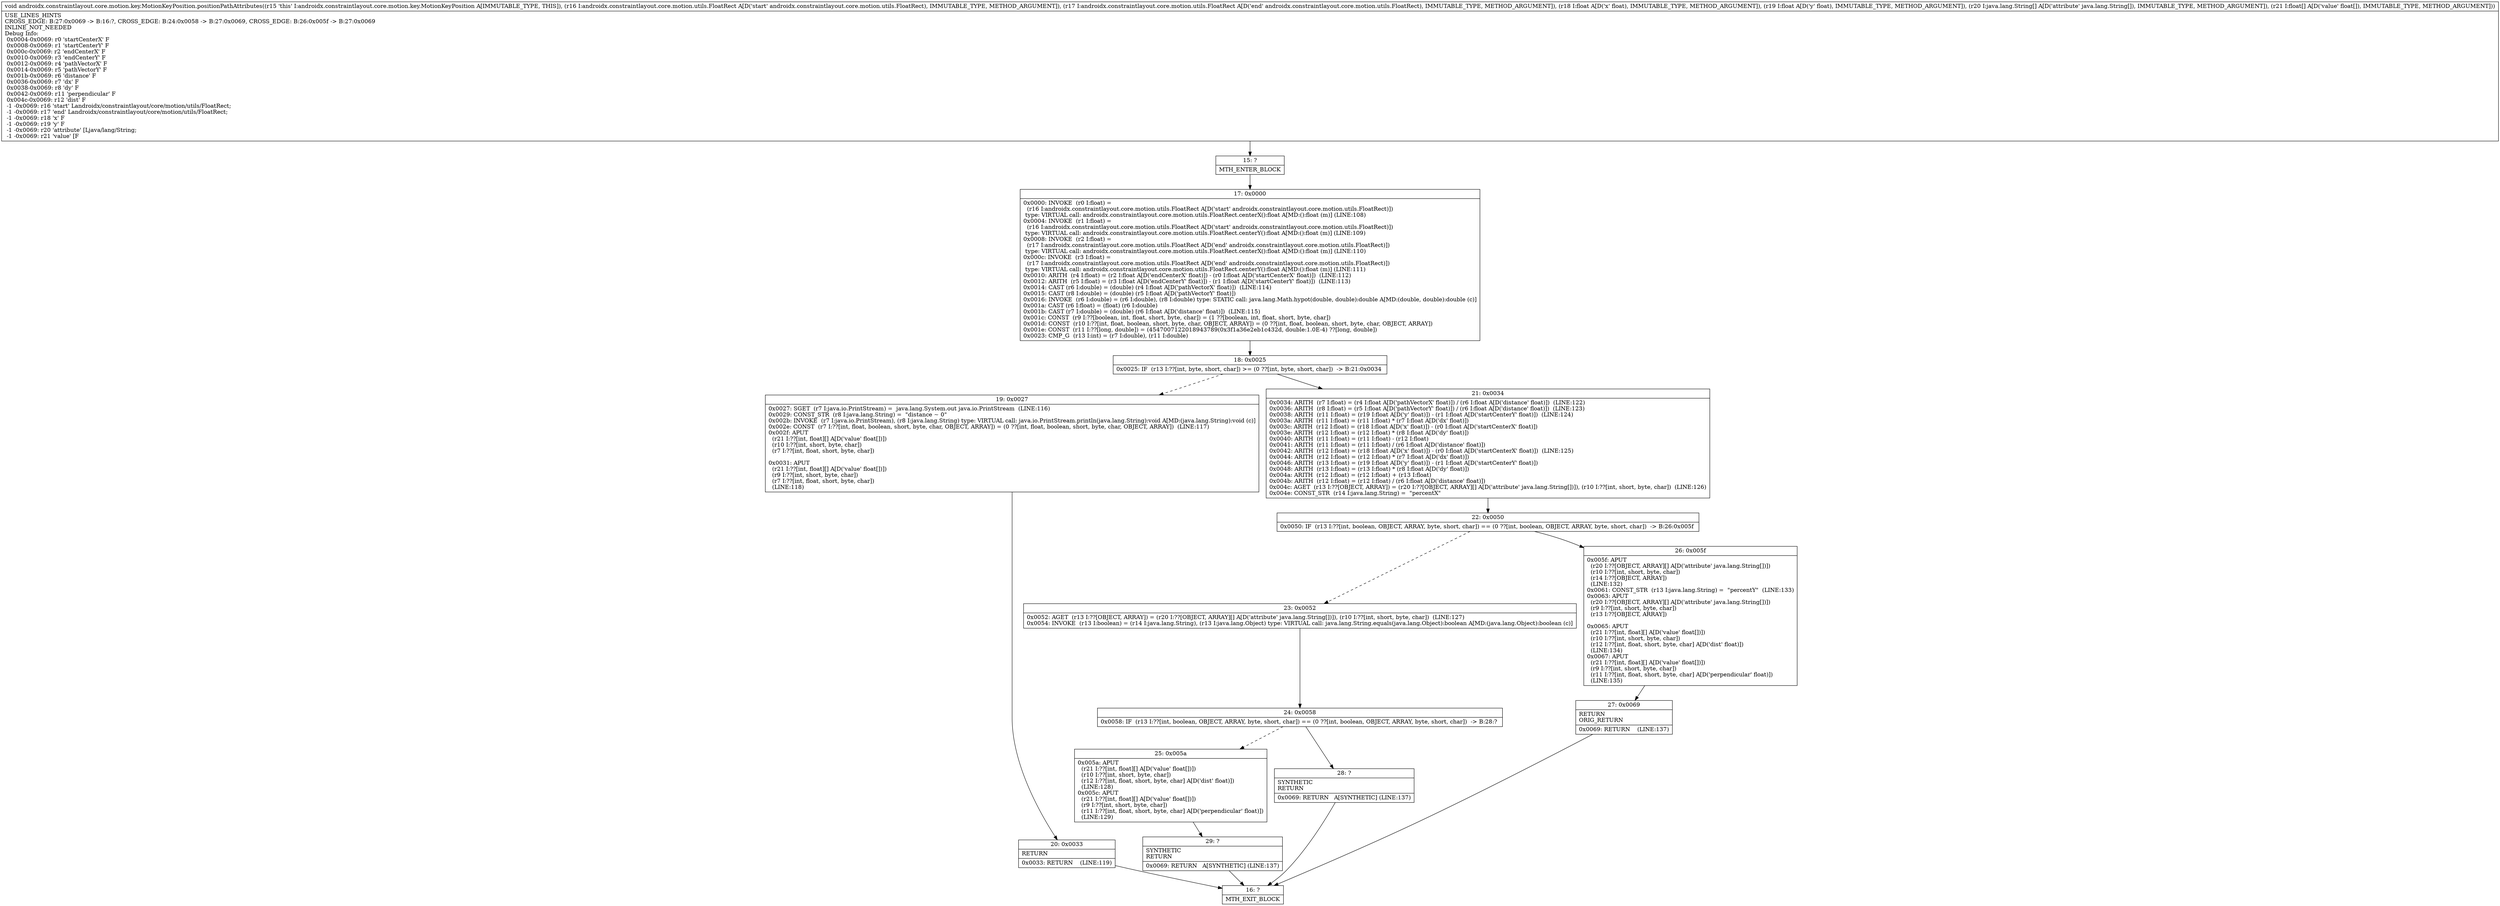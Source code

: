 digraph "CFG forandroidx.constraintlayout.core.motion.key.MotionKeyPosition.positionPathAttributes(Landroidx\/constraintlayout\/core\/motion\/utils\/FloatRect;Landroidx\/constraintlayout\/core\/motion\/utils\/FloatRect;FF[Ljava\/lang\/String;[F)V" {
Node_15 [shape=record,label="{15\:\ ?|MTH_ENTER_BLOCK\l}"];
Node_17 [shape=record,label="{17\:\ 0x0000|0x0000: INVOKE  (r0 I:float) = \l  (r16 I:androidx.constraintlayout.core.motion.utils.FloatRect A[D('start' androidx.constraintlayout.core.motion.utils.FloatRect)])\l type: VIRTUAL call: androidx.constraintlayout.core.motion.utils.FloatRect.centerX():float A[MD:():float (m)] (LINE:108)\l0x0004: INVOKE  (r1 I:float) = \l  (r16 I:androidx.constraintlayout.core.motion.utils.FloatRect A[D('start' androidx.constraintlayout.core.motion.utils.FloatRect)])\l type: VIRTUAL call: androidx.constraintlayout.core.motion.utils.FloatRect.centerY():float A[MD:():float (m)] (LINE:109)\l0x0008: INVOKE  (r2 I:float) = \l  (r17 I:androidx.constraintlayout.core.motion.utils.FloatRect A[D('end' androidx.constraintlayout.core.motion.utils.FloatRect)])\l type: VIRTUAL call: androidx.constraintlayout.core.motion.utils.FloatRect.centerX():float A[MD:():float (m)] (LINE:110)\l0x000c: INVOKE  (r3 I:float) = \l  (r17 I:androidx.constraintlayout.core.motion.utils.FloatRect A[D('end' androidx.constraintlayout.core.motion.utils.FloatRect)])\l type: VIRTUAL call: androidx.constraintlayout.core.motion.utils.FloatRect.centerY():float A[MD:():float (m)] (LINE:111)\l0x0010: ARITH  (r4 I:float) = (r2 I:float A[D('endCenterX' float)]) \- (r0 I:float A[D('startCenterX' float)])  (LINE:112)\l0x0012: ARITH  (r5 I:float) = (r3 I:float A[D('endCenterY' float)]) \- (r1 I:float A[D('startCenterY' float)])  (LINE:113)\l0x0014: CAST (r6 I:double) = (double) (r4 I:float A[D('pathVectorX' float)])  (LINE:114)\l0x0015: CAST (r8 I:double) = (double) (r5 I:float A[D('pathVectorY' float)]) \l0x0016: INVOKE  (r6 I:double) = (r6 I:double), (r8 I:double) type: STATIC call: java.lang.Math.hypot(double, double):double A[MD:(double, double):double (c)]\l0x001a: CAST (r6 I:float) = (float) (r6 I:double) \l0x001b: CAST (r7 I:double) = (double) (r6 I:float A[D('distance' float)])  (LINE:115)\l0x001c: CONST  (r9 I:??[boolean, int, float, short, byte, char]) = (1 ??[boolean, int, float, short, byte, char]) \l0x001d: CONST  (r10 I:??[int, float, boolean, short, byte, char, OBJECT, ARRAY]) = (0 ??[int, float, boolean, short, byte, char, OBJECT, ARRAY]) \l0x001e: CONST  (r11 I:??[long, double]) = (4547007122018943789(0x3f1a36e2eb1c432d, double:1.0E\-4) ??[long, double]) \l0x0023: CMP_G  (r13 I:int) = (r7 I:double), (r11 I:double) \l}"];
Node_18 [shape=record,label="{18\:\ 0x0025|0x0025: IF  (r13 I:??[int, byte, short, char]) \>= (0 ??[int, byte, short, char])  \-\> B:21:0x0034 \l}"];
Node_19 [shape=record,label="{19\:\ 0x0027|0x0027: SGET  (r7 I:java.io.PrintStream) =  java.lang.System.out java.io.PrintStream  (LINE:116)\l0x0029: CONST_STR  (r8 I:java.lang.String) =  \"distance ~ 0\" \l0x002b: INVOKE  (r7 I:java.io.PrintStream), (r8 I:java.lang.String) type: VIRTUAL call: java.io.PrintStream.println(java.lang.String):void A[MD:(java.lang.String):void (c)]\l0x002e: CONST  (r7 I:??[int, float, boolean, short, byte, char, OBJECT, ARRAY]) = (0 ??[int, float, boolean, short, byte, char, OBJECT, ARRAY])  (LINE:117)\l0x002f: APUT  \l  (r21 I:??[int, float][] A[D('value' float[])])\l  (r10 I:??[int, short, byte, char])\l  (r7 I:??[int, float, short, byte, char])\l \l0x0031: APUT  \l  (r21 I:??[int, float][] A[D('value' float[])])\l  (r9 I:??[int, short, byte, char])\l  (r7 I:??[int, float, short, byte, char])\l  (LINE:118)\l}"];
Node_20 [shape=record,label="{20\:\ 0x0033|RETURN\l|0x0033: RETURN    (LINE:119)\l}"];
Node_16 [shape=record,label="{16\:\ ?|MTH_EXIT_BLOCK\l}"];
Node_21 [shape=record,label="{21\:\ 0x0034|0x0034: ARITH  (r7 I:float) = (r4 I:float A[D('pathVectorX' float)]) \/ (r6 I:float A[D('distance' float)])  (LINE:122)\l0x0036: ARITH  (r8 I:float) = (r5 I:float A[D('pathVectorY' float)]) \/ (r6 I:float A[D('distance' float)])  (LINE:123)\l0x0038: ARITH  (r11 I:float) = (r19 I:float A[D('y' float)]) \- (r1 I:float A[D('startCenterY' float)])  (LINE:124)\l0x003a: ARITH  (r11 I:float) = (r11 I:float) * (r7 I:float A[D('dx' float)]) \l0x003c: ARITH  (r12 I:float) = (r18 I:float A[D('x' float)]) \- (r0 I:float A[D('startCenterX' float)]) \l0x003e: ARITH  (r12 I:float) = (r12 I:float) * (r8 I:float A[D('dy' float)]) \l0x0040: ARITH  (r11 I:float) = (r11 I:float) \- (r12 I:float) \l0x0041: ARITH  (r11 I:float) = (r11 I:float) \/ (r6 I:float A[D('distance' float)]) \l0x0042: ARITH  (r12 I:float) = (r18 I:float A[D('x' float)]) \- (r0 I:float A[D('startCenterX' float)])  (LINE:125)\l0x0044: ARITH  (r12 I:float) = (r12 I:float) * (r7 I:float A[D('dx' float)]) \l0x0046: ARITH  (r13 I:float) = (r19 I:float A[D('y' float)]) \- (r1 I:float A[D('startCenterY' float)]) \l0x0048: ARITH  (r13 I:float) = (r13 I:float) * (r8 I:float A[D('dy' float)]) \l0x004a: ARITH  (r12 I:float) = (r12 I:float) + (r13 I:float) \l0x004b: ARITH  (r12 I:float) = (r12 I:float) \/ (r6 I:float A[D('distance' float)]) \l0x004c: AGET  (r13 I:??[OBJECT, ARRAY]) = (r20 I:??[OBJECT, ARRAY][] A[D('attribute' java.lang.String[])]), (r10 I:??[int, short, byte, char])  (LINE:126)\l0x004e: CONST_STR  (r14 I:java.lang.String) =  \"percentX\" \l}"];
Node_22 [shape=record,label="{22\:\ 0x0050|0x0050: IF  (r13 I:??[int, boolean, OBJECT, ARRAY, byte, short, char]) == (0 ??[int, boolean, OBJECT, ARRAY, byte, short, char])  \-\> B:26:0x005f \l}"];
Node_23 [shape=record,label="{23\:\ 0x0052|0x0052: AGET  (r13 I:??[OBJECT, ARRAY]) = (r20 I:??[OBJECT, ARRAY][] A[D('attribute' java.lang.String[])]), (r10 I:??[int, short, byte, char])  (LINE:127)\l0x0054: INVOKE  (r13 I:boolean) = (r14 I:java.lang.String), (r13 I:java.lang.Object) type: VIRTUAL call: java.lang.String.equals(java.lang.Object):boolean A[MD:(java.lang.Object):boolean (c)]\l}"];
Node_24 [shape=record,label="{24\:\ 0x0058|0x0058: IF  (r13 I:??[int, boolean, OBJECT, ARRAY, byte, short, char]) == (0 ??[int, boolean, OBJECT, ARRAY, byte, short, char])  \-\> B:28:? \l}"];
Node_25 [shape=record,label="{25\:\ 0x005a|0x005a: APUT  \l  (r21 I:??[int, float][] A[D('value' float[])])\l  (r10 I:??[int, short, byte, char])\l  (r12 I:??[int, float, short, byte, char] A[D('dist' float)])\l  (LINE:128)\l0x005c: APUT  \l  (r21 I:??[int, float][] A[D('value' float[])])\l  (r9 I:??[int, short, byte, char])\l  (r11 I:??[int, float, short, byte, char] A[D('perpendicular' float)])\l  (LINE:129)\l}"];
Node_29 [shape=record,label="{29\:\ ?|SYNTHETIC\lRETURN\l|0x0069: RETURN   A[SYNTHETIC] (LINE:137)\l}"];
Node_28 [shape=record,label="{28\:\ ?|SYNTHETIC\lRETURN\l|0x0069: RETURN   A[SYNTHETIC] (LINE:137)\l}"];
Node_26 [shape=record,label="{26\:\ 0x005f|0x005f: APUT  \l  (r20 I:??[OBJECT, ARRAY][] A[D('attribute' java.lang.String[])])\l  (r10 I:??[int, short, byte, char])\l  (r14 I:??[OBJECT, ARRAY])\l  (LINE:132)\l0x0061: CONST_STR  (r13 I:java.lang.String) =  \"percentY\"  (LINE:133)\l0x0063: APUT  \l  (r20 I:??[OBJECT, ARRAY][] A[D('attribute' java.lang.String[])])\l  (r9 I:??[int, short, byte, char])\l  (r13 I:??[OBJECT, ARRAY])\l \l0x0065: APUT  \l  (r21 I:??[int, float][] A[D('value' float[])])\l  (r10 I:??[int, short, byte, char])\l  (r12 I:??[int, float, short, byte, char] A[D('dist' float)])\l  (LINE:134)\l0x0067: APUT  \l  (r21 I:??[int, float][] A[D('value' float[])])\l  (r9 I:??[int, short, byte, char])\l  (r11 I:??[int, float, short, byte, char] A[D('perpendicular' float)])\l  (LINE:135)\l}"];
Node_27 [shape=record,label="{27\:\ 0x0069|RETURN\lORIG_RETURN\l|0x0069: RETURN    (LINE:137)\l}"];
MethodNode[shape=record,label="{void androidx.constraintlayout.core.motion.key.MotionKeyPosition.positionPathAttributes((r15 'this' I:androidx.constraintlayout.core.motion.key.MotionKeyPosition A[IMMUTABLE_TYPE, THIS]), (r16 I:androidx.constraintlayout.core.motion.utils.FloatRect A[D('start' androidx.constraintlayout.core.motion.utils.FloatRect), IMMUTABLE_TYPE, METHOD_ARGUMENT]), (r17 I:androidx.constraintlayout.core.motion.utils.FloatRect A[D('end' androidx.constraintlayout.core.motion.utils.FloatRect), IMMUTABLE_TYPE, METHOD_ARGUMENT]), (r18 I:float A[D('x' float), IMMUTABLE_TYPE, METHOD_ARGUMENT]), (r19 I:float A[D('y' float), IMMUTABLE_TYPE, METHOD_ARGUMENT]), (r20 I:java.lang.String[] A[D('attribute' java.lang.String[]), IMMUTABLE_TYPE, METHOD_ARGUMENT]), (r21 I:float[] A[D('value' float[]), IMMUTABLE_TYPE, METHOD_ARGUMENT]))  | USE_LINES_HINTS\lCROSS_EDGE: B:27:0x0069 \-\> B:16:?, CROSS_EDGE: B:24:0x0058 \-\> B:27:0x0069, CROSS_EDGE: B:26:0x005f \-\> B:27:0x0069\lINLINE_NOT_NEEDED\lDebug Info:\l  0x0004\-0x0069: r0 'startCenterX' F\l  0x0008\-0x0069: r1 'startCenterY' F\l  0x000c\-0x0069: r2 'endCenterX' F\l  0x0010\-0x0069: r3 'endCenterY' F\l  0x0012\-0x0069: r4 'pathVectorX' F\l  0x0014\-0x0069: r5 'pathVectorY' F\l  0x001b\-0x0069: r6 'distance' F\l  0x0036\-0x0069: r7 'dx' F\l  0x0038\-0x0069: r8 'dy' F\l  0x0042\-0x0069: r11 'perpendicular' F\l  0x004c\-0x0069: r12 'dist' F\l  \-1 \-0x0069: r16 'start' Landroidx\/constraintlayout\/core\/motion\/utils\/FloatRect;\l  \-1 \-0x0069: r17 'end' Landroidx\/constraintlayout\/core\/motion\/utils\/FloatRect;\l  \-1 \-0x0069: r18 'x' F\l  \-1 \-0x0069: r19 'y' F\l  \-1 \-0x0069: r20 'attribute' [Ljava\/lang\/String;\l  \-1 \-0x0069: r21 'value' [F\l}"];
MethodNode -> Node_15;Node_15 -> Node_17;
Node_17 -> Node_18;
Node_18 -> Node_19[style=dashed];
Node_18 -> Node_21;
Node_19 -> Node_20;
Node_20 -> Node_16;
Node_21 -> Node_22;
Node_22 -> Node_23[style=dashed];
Node_22 -> Node_26;
Node_23 -> Node_24;
Node_24 -> Node_25[style=dashed];
Node_24 -> Node_28;
Node_25 -> Node_29;
Node_29 -> Node_16;
Node_28 -> Node_16;
Node_26 -> Node_27;
Node_27 -> Node_16;
}

